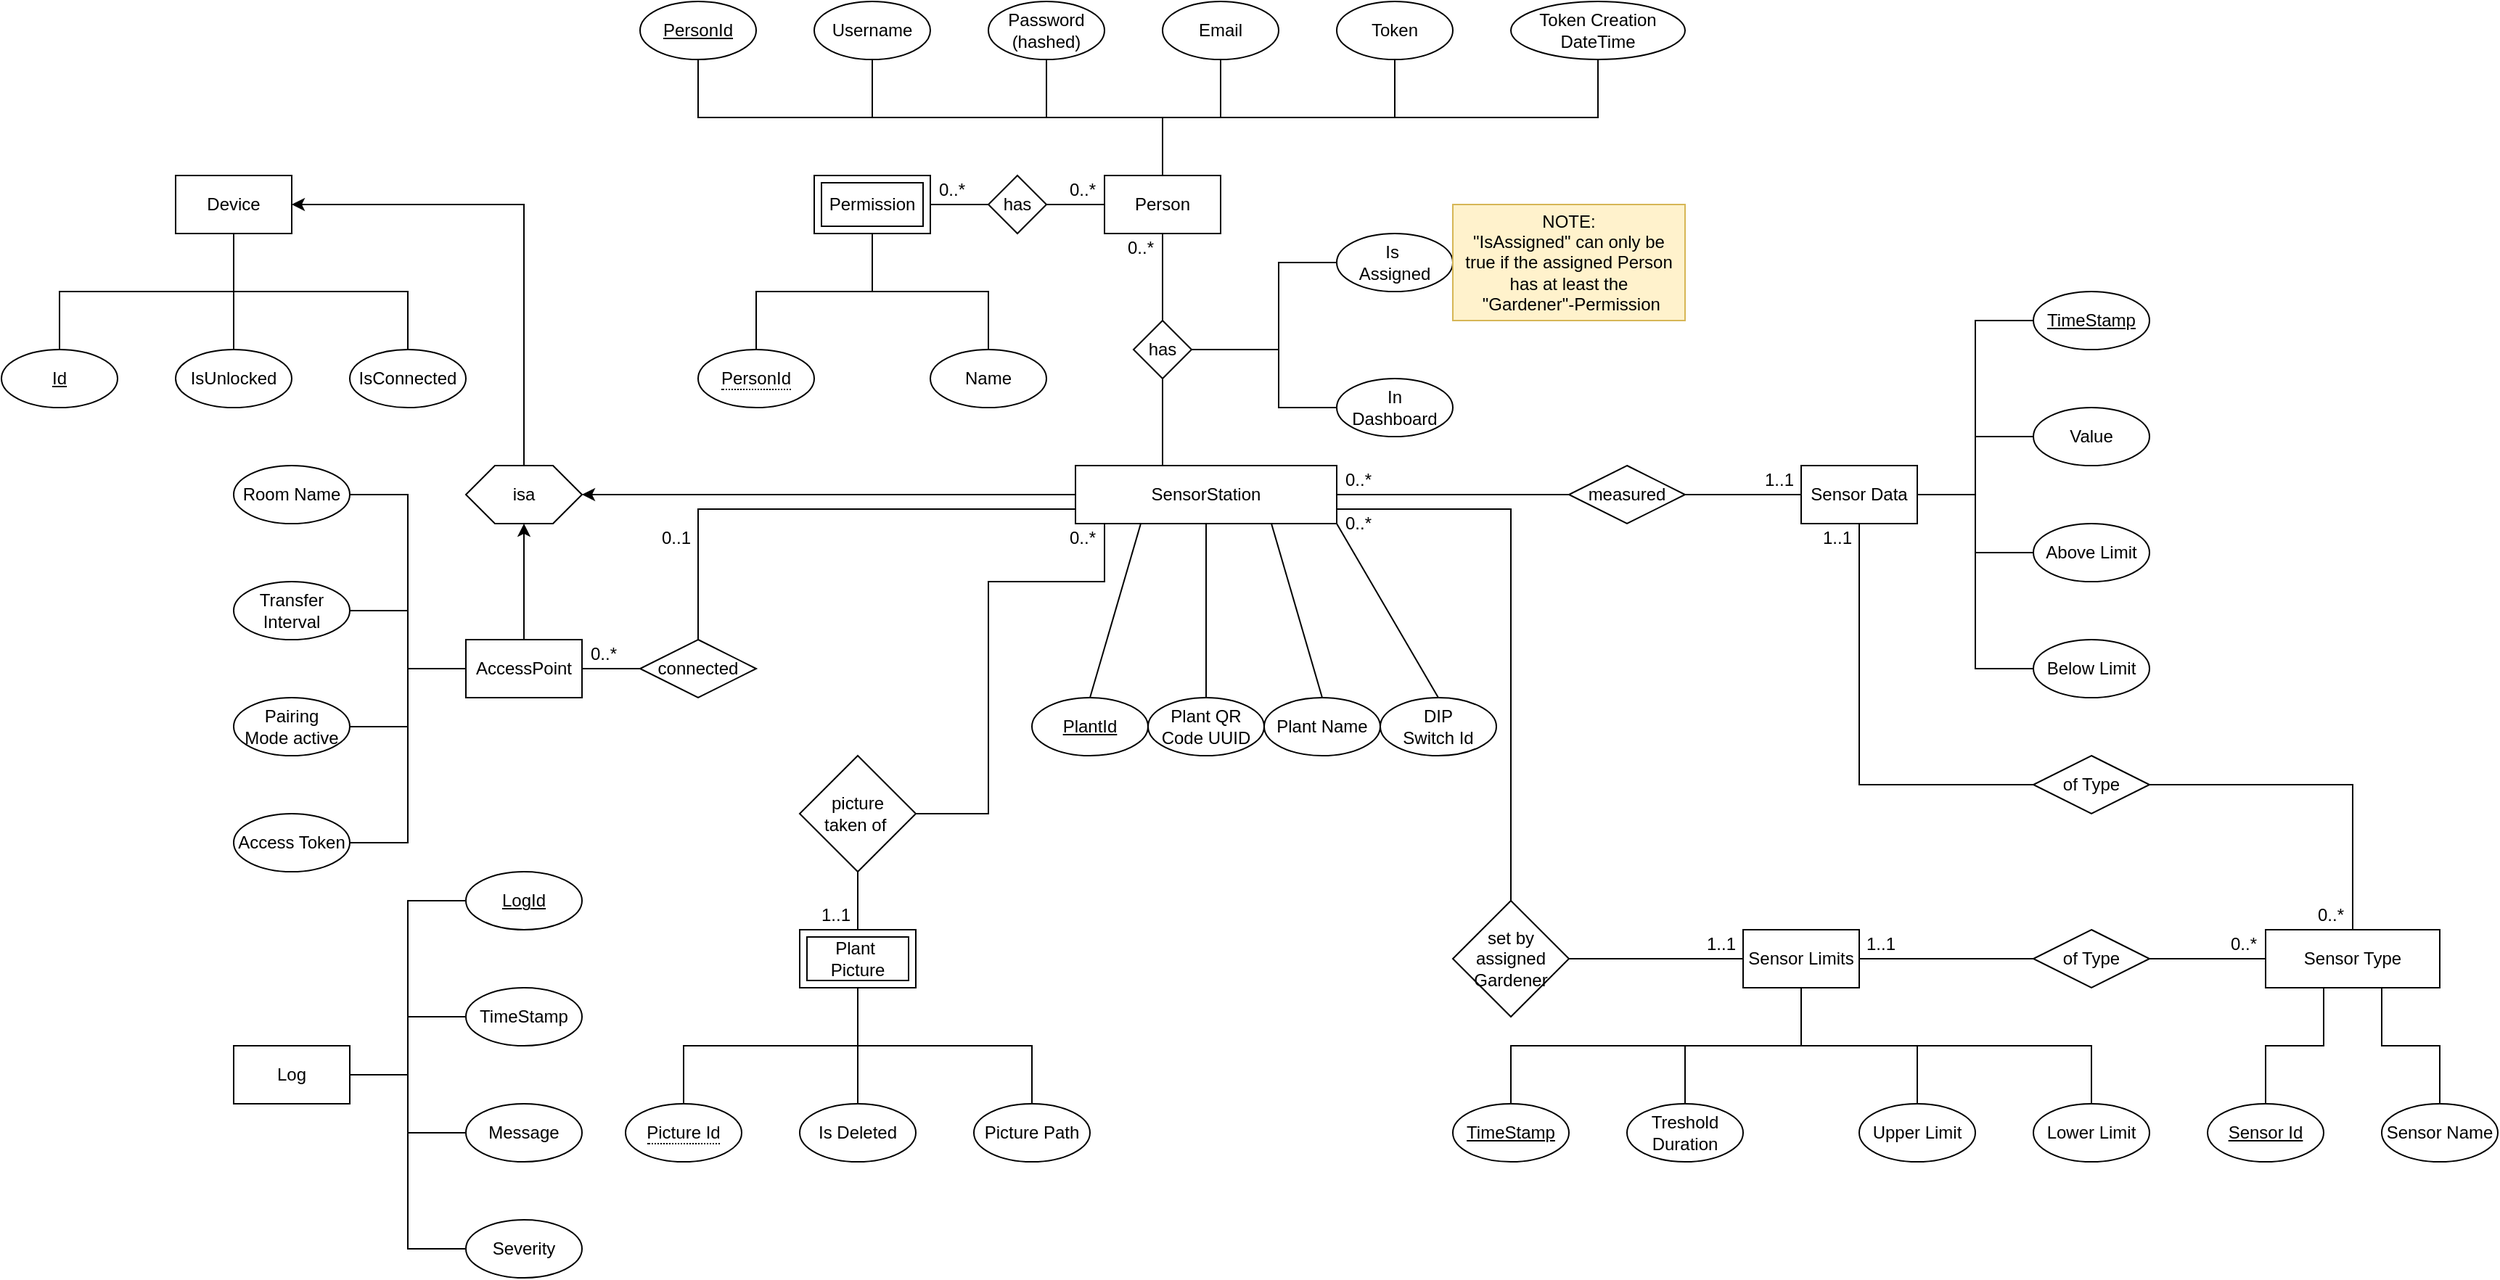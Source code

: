 <mxfile version="21.1.2" type="device">
  <diagram name="Seite-1" id="lxS8BS4AodN4LzezQ3yk">
    <mxGraphModel dx="2146" dy="708" grid="1" gridSize="10" guides="1" tooltips="1" connect="1" arrows="1" fold="1" page="1" pageScale="1" pageWidth="1169" pageHeight="827" math="0" shadow="0">
      <root>
        <mxCell id="0" />
        <mxCell id="1" parent="0" />
        <mxCell id="h1ARGc5JBi5UPweIYLXY-11" style="edgeStyle=orthogonalEdgeStyle;rounded=0;orthogonalLoop=1;jettySize=auto;html=1;endArrow=none;endFill=0;" parent="1" source="h1ARGc5JBi5UPweIYLXY-1" target="h1ARGc5JBi5UPweIYLXY-2" edge="1">
          <mxGeometry relative="1" as="geometry">
            <Array as="points">
              <mxPoint x="400" y="160" />
              <mxPoint x="80" y="160" />
            </Array>
          </mxGeometry>
        </mxCell>
        <mxCell id="h1ARGc5JBi5UPweIYLXY-12" style="edgeStyle=orthogonalEdgeStyle;rounded=0;orthogonalLoop=1;jettySize=auto;html=1;endArrow=none;endFill=0;" parent="1" source="h1ARGc5JBi5UPweIYLXY-1" target="h1ARGc5JBi5UPweIYLXY-9" edge="1">
          <mxGeometry relative="1" as="geometry">
            <Array as="points">
              <mxPoint x="400" y="160" />
              <mxPoint x="200" y="160" />
            </Array>
          </mxGeometry>
        </mxCell>
        <mxCell id="h1ARGc5JBi5UPweIYLXY-13" style="edgeStyle=orthogonalEdgeStyle;rounded=0;orthogonalLoop=1;jettySize=auto;html=1;endArrow=none;endFill=0;" parent="1" source="h1ARGc5JBi5UPweIYLXY-1" target="h1ARGc5JBi5UPweIYLXY-10" edge="1">
          <mxGeometry relative="1" as="geometry" />
        </mxCell>
        <mxCell id="h1ARGc5JBi5UPweIYLXY-14" style="edgeStyle=orthogonalEdgeStyle;rounded=0;orthogonalLoop=1;jettySize=auto;html=1;endArrow=none;endFill=0;" parent="1" source="h1ARGc5JBi5UPweIYLXY-1" target="h1ARGc5JBi5UPweIYLXY-4" edge="1">
          <mxGeometry relative="1" as="geometry">
            <Array as="points">
              <mxPoint x="400" y="160" />
              <mxPoint x="560" y="160" />
            </Array>
          </mxGeometry>
        </mxCell>
        <mxCell id="h1ARGc5JBi5UPweIYLXY-15" style="edgeStyle=orthogonalEdgeStyle;rounded=0;orthogonalLoop=1;jettySize=auto;html=1;endArrow=none;endFill=0;" parent="1" source="h1ARGc5JBi5UPweIYLXY-1" target="h1ARGc5JBi5UPweIYLXY-5" edge="1">
          <mxGeometry relative="1" as="geometry">
            <Array as="points">
              <mxPoint x="400" y="160" />
              <mxPoint x="700" y="160" />
            </Array>
          </mxGeometry>
        </mxCell>
        <mxCell id="h1ARGc5JBi5UPweIYLXY-20" style="edgeStyle=orthogonalEdgeStyle;rounded=0;orthogonalLoop=1;jettySize=auto;html=1;endArrow=none;endFill=0;" parent="1" source="h1ARGc5JBi5UPweIYLXY-1" target="h1ARGc5JBi5UPweIYLXY-19" edge="1">
          <mxGeometry relative="1" as="geometry" />
        </mxCell>
        <mxCell id="h1ARGc5JBi5UPweIYLXY-63" style="edgeStyle=orthogonalEdgeStyle;rounded=0;orthogonalLoop=1;jettySize=auto;html=1;endArrow=none;endFill=0;" parent="1" source="h1ARGc5JBi5UPweIYLXY-1" target="h1ARGc5JBi5UPweIYLXY-62" edge="1">
          <mxGeometry relative="1" as="geometry" />
        </mxCell>
        <mxCell id="h1ARGc5JBi5UPweIYLXY-70" style="edgeStyle=orthogonalEdgeStyle;rounded=0;orthogonalLoop=1;jettySize=auto;html=1;endArrow=none;endFill=0;" parent="1" source="h1ARGc5JBi5UPweIYLXY-1" target="h1ARGc5JBi5UPweIYLXY-69" edge="1">
          <mxGeometry relative="1" as="geometry" />
        </mxCell>
        <mxCell id="h1ARGc5JBi5UPweIYLXY-1" value="Person" style="whiteSpace=wrap;html=1;align=center;" parent="1" vertex="1">
          <mxGeometry x="360" y="200" width="80" height="40" as="geometry" />
        </mxCell>
        <mxCell id="h1ARGc5JBi5UPweIYLXY-2" value="PersonId" style="ellipse;whiteSpace=wrap;html=1;align=center;fontStyle=4;" parent="1" vertex="1">
          <mxGeometry x="40" y="80" width="80" height="40" as="geometry" />
        </mxCell>
        <mxCell id="h1ARGc5JBi5UPweIYLXY-4" value="Token" style="ellipse;whiteSpace=wrap;html=1;align=center;" parent="1" vertex="1">
          <mxGeometry x="520" y="80" width="80" height="40" as="geometry" />
        </mxCell>
        <mxCell id="h1ARGc5JBi5UPweIYLXY-5" value="Token Creation&lt;br&gt;DateTime" style="ellipse;whiteSpace=wrap;html=1;align=center;" parent="1" vertex="1">
          <mxGeometry x="640" y="80" width="120" height="40" as="geometry" />
        </mxCell>
        <mxCell id="h1ARGc5JBi5UPweIYLXY-9" value="Username" style="ellipse;whiteSpace=wrap;html=1;align=center;" parent="1" vertex="1">
          <mxGeometry x="160" y="80" width="80" height="40" as="geometry" />
        </mxCell>
        <mxCell id="h1ARGc5JBi5UPweIYLXY-10" value="Password&lt;br&gt;(hashed)" style="ellipse;whiteSpace=wrap;html=1;align=center;" parent="1" vertex="1">
          <mxGeometry x="280" y="80" width="80" height="40" as="geometry" />
        </mxCell>
        <mxCell id="h1ARGc5JBi5UPweIYLXY-24" style="edgeStyle=orthogonalEdgeStyle;rounded=0;orthogonalLoop=1;jettySize=auto;html=1;endArrow=none;endFill=0;" parent="1" source="h1ARGc5JBi5UPweIYLXY-18" target="h1ARGc5JBi5UPweIYLXY-22" edge="1">
          <mxGeometry relative="1" as="geometry" />
        </mxCell>
        <mxCell id="h1ARGc5JBi5UPweIYLXY-25" style="edgeStyle=orthogonalEdgeStyle;rounded=0;orthogonalLoop=1;jettySize=auto;html=1;endArrow=none;endFill=0;" parent="1" source="h1ARGc5JBi5UPweIYLXY-18" target="h1ARGc5JBi5UPweIYLXY-23" edge="1">
          <mxGeometry relative="1" as="geometry" />
        </mxCell>
        <mxCell id="h1ARGc5JBi5UPweIYLXY-18" value="Permission" style="shape=ext;margin=3;double=1;whiteSpace=wrap;html=1;align=center;" parent="1" vertex="1">
          <mxGeometry x="160" y="200" width="80" height="40" as="geometry" />
        </mxCell>
        <mxCell id="h1ARGc5JBi5UPweIYLXY-21" style="edgeStyle=orthogonalEdgeStyle;rounded=0;orthogonalLoop=1;jettySize=auto;html=1;endArrow=none;endFill=0;" parent="1" source="h1ARGc5JBi5UPweIYLXY-19" target="h1ARGc5JBi5UPweIYLXY-18" edge="1">
          <mxGeometry relative="1" as="geometry" />
        </mxCell>
        <mxCell id="h1ARGc5JBi5UPweIYLXY-19" value="has" style="shape=rhombus;perimeter=rhombusPerimeter;whiteSpace=wrap;html=1;align=center;" parent="1" vertex="1">
          <mxGeometry x="280" y="200" width="40" height="40" as="geometry" />
        </mxCell>
        <mxCell id="h1ARGc5JBi5UPweIYLXY-22" value="&lt;span style=&quot;border-bottom: 1px dotted&quot;&gt;PersonId&lt;/span&gt;" style="ellipse;whiteSpace=wrap;html=1;align=center;" parent="1" vertex="1">
          <mxGeometry x="80" y="320" width="80" height="40" as="geometry" />
        </mxCell>
        <mxCell id="h1ARGc5JBi5UPweIYLXY-23" value="Name" style="ellipse;whiteSpace=wrap;html=1;align=center;" parent="1" vertex="1">
          <mxGeometry x="240" y="320" width="80" height="40" as="geometry" />
        </mxCell>
        <mxCell id="h1ARGc5JBi5UPweIYLXY-26" value="0..*" style="text;html=1;strokeColor=none;fillColor=none;align=center;verticalAlign=middle;whiteSpace=wrap;rounded=0;" parent="1" vertex="1">
          <mxGeometry x="240" y="200" width="30" height="20" as="geometry" />
        </mxCell>
        <mxCell id="h1ARGc5JBi5UPweIYLXY-27" value="0..*" style="text;html=1;strokeColor=none;fillColor=none;align=center;verticalAlign=middle;whiteSpace=wrap;rounded=0;" parent="1" vertex="1">
          <mxGeometry x="330" y="200" width="30" height="20" as="geometry" />
        </mxCell>
        <mxCell id="h1ARGc5JBi5UPweIYLXY-32" style="edgeStyle=orthogonalEdgeStyle;rounded=0;orthogonalLoop=1;jettySize=auto;html=1;endArrow=none;endFill=0;" parent="1" source="h1ARGc5JBi5UPweIYLXY-28" target="h1ARGc5JBi5UPweIYLXY-31" edge="1">
          <mxGeometry relative="1" as="geometry">
            <Array as="points">
              <mxPoint x="-120" y="820" />
              <mxPoint x="-120" y="700" />
            </Array>
          </mxGeometry>
        </mxCell>
        <mxCell id="h1ARGc5JBi5UPweIYLXY-33" style="edgeStyle=orthogonalEdgeStyle;rounded=0;orthogonalLoop=1;jettySize=auto;html=1;endArrow=none;endFill=0;" parent="1" source="h1ARGc5JBi5UPweIYLXY-28" target="h1ARGc5JBi5UPweIYLXY-29" edge="1">
          <mxGeometry relative="1" as="geometry" />
        </mxCell>
        <mxCell id="h1ARGc5JBi5UPweIYLXY-36" style="edgeStyle=orthogonalEdgeStyle;rounded=0;orthogonalLoop=1;jettySize=auto;html=1;endArrow=none;endFill=0;" parent="1" source="h1ARGc5JBi5UPweIYLXY-28" target="h1ARGc5JBi5UPweIYLXY-34" edge="1">
          <mxGeometry relative="1" as="geometry" />
        </mxCell>
        <mxCell id="h1ARGc5JBi5UPweIYLXY-37" style="edgeStyle=orthogonalEdgeStyle;rounded=0;orthogonalLoop=1;jettySize=auto;html=1;endArrow=none;endFill=0;" parent="1" source="h1ARGc5JBi5UPweIYLXY-28" target="h1ARGc5JBi5UPweIYLXY-35" edge="1">
          <mxGeometry relative="1" as="geometry">
            <Array as="points">
              <mxPoint x="-120" y="820" />
              <mxPoint x="-120" y="940" />
            </Array>
          </mxGeometry>
        </mxCell>
        <mxCell id="h1ARGc5JBi5UPweIYLXY-28" value="Log" style="whiteSpace=wrap;html=1;align=center;" parent="1" vertex="1">
          <mxGeometry x="-240" y="800" width="80" height="40" as="geometry" />
        </mxCell>
        <mxCell id="h1ARGc5JBi5UPweIYLXY-29" value="TimeStamp" style="ellipse;whiteSpace=wrap;html=1;align=center;" parent="1" vertex="1">
          <mxGeometry x="-80" y="760" width="80" height="40" as="geometry" />
        </mxCell>
        <mxCell id="h1ARGc5JBi5UPweIYLXY-31" value="LogId" style="ellipse;whiteSpace=wrap;html=1;align=center;fontStyle=4;" parent="1" vertex="1">
          <mxGeometry x="-80" y="680" width="80" height="40" as="geometry" />
        </mxCell>
        <mxCell id="h1ARGc5JBi5UPweIYLXY-34" value="Message" style="ellipse;whiteSpace=wrap;html=1;align=center;" parent="1" vertex="1">
          <mxGeometry x="-80" y="840" width="80" height="40" as="geometry" />
        </mxCell>
        <mxCell id="h1ARGc5JBi5UPweIYLXY-35" value="Severity" style="ellipse;whiteSpace=wrap;html=1;align=center;" parent="1" vertex="1">
          <mxGeometry x="-80" y="920" width="80" height="40" as="geometry" />
        </mxCell>
        <mxCell id="h1ARGc5JBi5UPweIYLXY-109" style="edgeStyle=orthogonalEdgeStyle;rounded=0;orthogonalLoop=1;jettySize=auto;html=1;" parent="1" source="h1ARGc5JBi5UPweIYLXY-39" target="h1ARGc5JBi5UPweIYLXY-99" edge="1">
          <mxGeometry relative="1" as="geometry">
            <Array as="points">
              <mxPoint x="-40" y="540" />
              <mxPoint x="-40" y="540" />
            </Array>
          </mxGeometry>
        </mxCell>
        <mxCell id="h1ARGc5JBi5UPweIYLXY-132" style="edgeStyle=orthogonalEdgeStyle;rounded=0;orthogonalLoop=1;jettySize=auto;html=1;endArrow=none;endFill=0;" parent="1" source="h1ARGc5JBi5UPweIYLXY-39" target="h1ARGc5JBi5UPweIYLXY-131" edge="1">
          <mxGeometry relative="1" as="geometry">
            <Array as="points">
              <mxPoint x="-120" y="540" />
              <mxPoint x="-120" y="420" />
            </Array>
          </mxGeometry>
        </mxCell>
        <mxCell id="Ecq4Yy1oojLo3dx7XNTh-6" style="edgeStyle=orthogonalEdgeStyle;rounded=0;orthogonalLoop=1;jettySize=auto;html=1;endArrow=none;endFill=0;" parent="1" source="h1ARGc5JBi5UPweIYLXY-39" target="Ecq4Yy1oojLo3dx7XNTh-5" edge="1">
          <mxGeometry relative="1" as="geometry">
            <Array as="points">
              <mxPoint x="-120" y="540" />
              <mxPoint x="-120" y="660" />
            </Array>
          </mxGeometry>
        </mxCell>
        <mxCell id="h1ARGc5JBi5UPweIYLXY-39" value="AccessPoint" style="whiteSpace=wrap;html=1;align=center;" parent="1" vertex="1">
          <mxGeometry x="-80" y="520" width="80" height="40" as="geometry" />
        </mxCell>
        <mxCell id="h1ARGc5JBi5UPweIYLXY-102" style="edgeStyle=orthogonalEdgeStyle;rounded=0;orthogonalLoop=1;jettySize=auto;html=1;exitX=0;exitY=0.5;exitDx=0;exitDy=0;" parent="1" source="oDnJLp28lQEJhRCP0HGU-2" target="h1ARGc5JBi5UPweIYLXY-99" edge="1">
          <mxGeometry relative="1" as="geometry">
            <mxPoint x="80" y="420" as="sourcePoint" />
          </mxGeometry>
        </mxCell>
        <mxCell id="h1ARGc5JBi5UPweIYLXY-120" style="edgeStyle=orthogonalEdgeStyle;rounded=0;orthogonalLoop=1;jettySize=auto;html=1;endArrow=none;endFill=0;" parent="1" source="h1ARGc5JBi5UPweIYLXY-39" target="h1ARGc5JBi5UPweIYLXY-119" edge="1">
          <mxGeometry relative="1" as="geometry">
            <Array as="points">
              <mxPoint x="40" y="540" />
              <mxPoint x="40" y="540" />
            </Array>
          </mxGeometry>
        </mxCell>
        <mxCell id="h1ARGc5JBi5UPweIYLXY-55" style="edgeStyle=orthogonalEdgeStyle;rounded=0;orthogonalLoop=1;jettySize=auto;html=1;endArrow=none;endFill=0;" parent="1" target="h1ARGc5JBi5UPweIYLXY-53" edge="1">
          <mxGeometry relative="1" as="geometry">
            <Array as="points">
              <mxPoint x="360" y="480" />
              <mxPoint x="280" y="480" />
              <mxPoint x="280" y="640" />
            </Array>
            <mxPoint x="360" y="440" as="sourcePoint" />
          </mxGeometry>
        </mxCell>
        <mxCell id="h1ARGc5JBi5UPweIYLXY-160" style="edgeStyle=orthogonalEdgeStyle;rounded=0;orthogonalLoop=1;jettySize=auto;html=1;endArrow=none;endFill=0;" parent="1" target="h1ARGc5JBi5UPweIYLXY-158" edge="1">
          <mxGeometry relative="1" as="geometry">
            <Array as="points">
              <mxPoint x="640" y="430" />
            </Array>
            <mxPoint x="520" y="430" as="sourcePoint" />
          </mxGeometry>
        </mxCell>
        <mxCell id="h1ARGc5JBi5UPweIYLXY-59" style="edgeStyle=orthogonalEdgeStyle;rounded=0;orthogonalLoop=1;jettySize=auto;html=1;endArrow=none;endFill=0;" parent="1" source="h1ARGc5JBi5UPweIYLXY-49" target="h1ARGc5JBi5UPweIYLXY-57" edge="1">
          <mxGeometry relative="1" as="geometry">
            <Array as="points">
              <mxPoint x="190" y="800" />
              <mxPoint x="70" y="800" />
            </Array>
          </mxGeometry>
        </mxCell>
        <mxCell id="h1ARGc5JBi5UPweIYLXY-60" style="edgeStyle=orthogonalEdgeStyle;rounded=0;orthogonalLoop=1;jettySize=auto;html=1;endArrow=none;endFill=0;" parent="1" source="h1ARGc5JBi5UPweIYLXY-49" target="h1ARGc5JBi5UPweIYLXY-58" edge="1">
          <mxGeometry relative="1" as="geometry" />
        </mxCell>
        <mxCell id="h1ARGc5JBi5UPweIYLXY-64" style="edgeStyle=orthogonalEdgeStyle;rounded=0;orthogonalLoop=1;jettySize=auto;html=1;endArrow=none;endFill=0;" parent="1" source="h1ARGc5JBi5UPweIYLXY-49" target="h1ARGc5JBi5UPweIYLXY-61" edge="1">
          <mxGeometry relative="1" as="geometry">
            <Array as="points">
              <mxPoint x="190" y="800" />
              <mxPoint x="310" y="800" />
            </Array>
          </mxGeometry>
        </mxCell>
        <mxCell id="h1ARGc5JBi5UPweIYLXY-49" value="Plant&amp;nbsp;&lt;br&gt;Picture" style="shape=ext;margin=3;double=1;whiteSpace=wrap;html=1;align=center;" parent="1" vertex="1">
          <mxGeometry x="150" y="720" width="80" height="40" as="geometry" />
        </mxCell>
        <mxCell id="h1ARGc5JBi5UPweIYLXY-51" value="PlantId" style="ellipse;whiteSpace=wrap;html=1;align=center;fontStyle=4;" parent="1" vertex="1">
          <mxGeometry x="310" y="560" width="80" height="40" as="geometry" />
        </mxCell>
        <mxCell id="h1ARGc5JBi5UPweIYLXY-54" style="edgeStyle=orthogonalEdgeStyle;rounded=0;orthogonalLoop=1;jettySize=auto;html=1;endArrow=none;endFill=0;" parent="1" source="h1ARGc5JBi5UPweIYLXY-53" target="h1ARGc5JBi5UPweIYLXY-49" edge="1">
          <mxGeometry relative="1" as="geometry" />
        </mxCell>
        <mxCell id="h1ARGc5JBi5UPweIYLXY-53" value="picture&lt;br&gt;taken of&amp;nbsp;" style="shape=rhombus;perimeter=rhombusPerimeter;whiteSpace=wrap;html=1;align=center;" parent="1" vertex="1">
          <mxGeometry x="150" y="600" width="80" height="80" as="geometry" />
        </mxCell>
        <mxCell id="h1ARGc5JBi5UPweIYLXY-57" value="&lt;span style=&quot;border-bottom: 1px dotted&quot;&gt;Picture Id&lt;/span&gt;" style="ellipse;whiteSpace=wrap;html=1;align=center;" parent="1" vertex="1">
          <mxGeometry x="30" y="840" width="80" height="40" as="geometry" />
        </mxCell>
        <mxCell id="h1ARGc5JBi5UPweIYLXY-58" value="Is Deleted" style="ellipse;whiteSpace=wrap;html=1;align=center;" parent="1" vertex="1">
          <mxGeometry x="150" y="840" width="80" height="40" as="geometry" />
        </mxCell>
        <mxCell id="h1ARGc5JBi5UPweIYLXY-61" value="Picture Path" style="ellipse;whiteSpace=wrap;html=1;align=center;" parent="1" vertex="1">
          <mxGeometry x="270" y="840" width="80" height="40" as="geometry" />
        </mxCell>
        <mxCell id="h1ARGc5JBi5UPweIYLXY-62" value="Email" style="ellipse;whiteSpace=wrap;html=1;align=center;" parent="1" vertex="1">
          <mxGeometry x="400" y="80" width="80" height="40" as="geometry" />
        </mxCell>
        <mxCell id="h1ARGc5JBi5UPweIYLXY-65" value="1..1" style="text;html=1;strokeColor=none;fillColor=none;align=center;verticalAlign=middle;whiteSpace=wrap;rounded=0;" parent="1" vertex="1">
          <mxGeometry x="160" y="700" width="30" height="20" as="geometry" />
        </mxCell>
        <mxCell id="h1ARGc5JBi5UPweIYLXY-66" value="0..*" style="text;html=1;strokeColor=none;fillColor=none;align=center;verticalAlign=middle;whiteSpace=wrap;rounded=0;" parent="1" vertex="1">
          <mxGeometry x="330" y="440" width="30" height="20" as="geometry" />
        </mxCell>
        <mxCell id="h1ARGc5JBi5UPweIYLXY-71" style="edgeStyle=orthogonalEdgeStyle;rounded=0;orthogonalLoop=1;jettySize=auto;html=1;endArrow=none;endFill=0;" parent="1" source="h1ARGc5JBi5UPweIYLXY-69" edge="1">
          <mxGeometry relative="1" as="geometry">
            <Array as="points">
              <mxPoint x="400" y="380" />
              <mxPoint x="400" y="380" />
            </Array>
            <mxPoint x="400" y="400" as="targetPoint" />
          </mxGeometry>
        </mxCell>
        <mxCell id="h1ARGc5JBi5UPweIYLXY-77" style="edgeStyle=orthogonalEdgeStyle;rounded=0;orthogonalLoop=1;jettySize=auto;html=1;endArrow=none;endFill=0;" parent="1" source="h1ARGc5JBi5UPweIYLXY-69" target="h1ARGc5JBi5UPweIYLXY-75" edge="1">
          <mxGeometry relative="1" as="geometry">
            <Array as="points">
              <mxPoint x="480" y="320" />
              <mxPoint x="480" y="260" />
            </Array>
          </mxGeometry>
        </mxCell>
        <mxCell id="h1ARGc5JBi5UPweIYLXY-78" style="edgeStyle=orthogonalEdgeStyle;rounded=0;orthogonalLoop=1;jettySize=auto;html=1;endArrow=none;endFill=0;" parent="1" source="h1ARGc5JBi5UPweIYLXY-69" target="h1ARGc5JBi5UPweIYLXY-74" edge="1">
          <mxGeometry relative="1" as="geometry">
            <Array as="points">
              <mxPoint x="480" y="320" />
              <mxPoint x="480" y="360" />
            </Array>
          </mxGeometry>
        </mxCell>
        <mxCell id="h1ARGc5JBi5UPweIYLXY-69" value="has" style="shape=rhombus;perimeter=rhombusPerimeter;whiteSpace=wrap;html=1;align=center;" parent="1" vertex="1">
          <mxGeometry x="380" y="300" width="40" height="40" as="geometry" />
        </mxCell>
        <mxCell id="h1ARGc5JBi5UPweIYLXY-72" value="0..*" style="text;html=1;strokeColor=none;fillColor=none;align=center;verticalAlign=middle;whiteSpace=wrap;rounded=0;" parent="1" vertex="1">
          <mxGeometry x="370" y="240" width="30" height="20" as="geometry" />
        </mxCell>
        <mxCell id="h1ARGc5JBi5UPweIYLXY-74" value="In &lt;br&gt;Dashboard" style="ellipse;whiteSpace=wrap;html=1;align=center;" parent="1" vertex="1">
          <mxGeometry x="520" y="340" width="80" height="40" as="geometry" />
        </mxCell>
        <mxCell id="h1ARGc5JBi5UPweIYLXY-75" value="Is&amp;nbsp;&lt;br&gt;Assigned" style="ellipse;whiteSpace=wrap;html=1;align=center;" parent="1" vertex="1">
          <mxGeometry x="520" y="240" width="80" height="40" as="geometry" />
        </mxCell>
        <mxCell id="h1ARGc5JBi5UPweIYLXY-76" value="NOTE: &lt;br&gt;&quot;IsAssigned&quot; can only be &lt;br&gt;true if the assigned Person&lt;br&gt;has at least the&lt;br&gt;&amp;nbsp;&quot;Gardener&quot;-Permission" style="text;html=1;strokeColor=#d6b656;fillColor=#fff2cc;align=center;verticalAlign=middle;whiteSpace=wrap;rounded=0;" parent="1" vertex="1">
          <mxGeometry x="600" y="220" width="160" height="80" as="geometry" />
        </mxCell>
        <mxCell id="h1ARGc5JBi5UPweIYLXY-91" style="edgeStyle=orthogonalEdgeStyle;rounded=0;orthogonalLoop=1;jettySize=auto;html=1;endArrow=none;endFill=0;" parent="1" source="h1ARGc5JBi5UPweIYLXY-89" target="h1ARGc5JBi5UPweIYLXY-90" edge="1">
          <mxGeometry relative="1" as="geometry">
            <Array as="points">
              <mxPoint x="-240" y="280" />
              <mxPoint x="-360" y="280" />
            </Array>
          </mxGeometry>
        </mxCell>
        <mxCell id="h1ARGc5JBi5UPweIYLXY-93" style="edgeStyle=orthogonalEdgeStyle;rounded=0;orthogonalLoop=1;jettySize=auto;html=1;endArrow=none;endFill=0;" parent="1" source="h1ARGc5JBi5UPweIYLXY-89" target="h1ARGc5JBi5UPweIYLXY-92" edge="1">
          <mxGeometry relative="1" as="geometry">
            <Array as="points">
              <mxPoint x="-240" y="260" />
              <mxPoint x="-240" y="260" />
            </Array>
          </mxGeometry>
        </mxCell>
        <mxCell id="Q1EBTZjCYvFg1EEVfm0S-44" style="edgeStyle=orthogonalEdgeStyle;rounded=0;orthogonalLoop=1;jettySize=auto;html=1;endArrow=none;endFill=0;" parent="1" source="h1ARGc5JBi5UPweIYLXY-89" target="Q1EBTZjCYvFg1EEVfm0S-43" edge="1">
          <mxGeometry relative="1" as="geometry">
            <Array as="points">
              <mxPoint x="-240" y="280" />
              <mxPoint x="-120" y="280" />
            </Array>
          </mxGeometry>
        </mxCell>
        <mxCell id="h1ARGc5JBi5UPweIYLXY-89" value="Device" style="whiteSpace=wrap;html=1;align=center;" parent="1" vertex="1">
          <mxGeometry x="-280" y="200" width="80" height="40" as="geometry" />
        </mxCell>
        <mxCell id="h1ARGc5JBi5UPweIYLXY-90" value="Id" style="ellipse;whiteSpace=wrap;html=1;align=center;fontStyle=4;" parent="1" vertex="1">
          <mxGeometry x="-400" y="320" width="80" height="40" as="geometry" />
        </mxCell>
        <mxCell id="h1ARGc5JBi5UPweIYLXY-92" value="IsUnlocked" style="ellipse;whiteSpace=wrap;html=1;align=center;" parent="1" vertex="1">
          <mxGeometry x="-280" y="320" width="80" height="40" as="geometry" />
        </mxCell>
        <mxCell id="h1ARGc5JBi5UPweIYLXY-103" style="edgeStyle=orthogonalEdgeStyle;rounded=0;orthogonalLoop=1;jettySize=auto;html=1;" parent="1" source="h1ARGc5JBi5UPweIYLXY-99" target="h1ARGc5JBi5UPweIYLXY-89" edge="1">
          <mxGeometry relative="1" as="geometry">
            <Array as="points">
              <mxPoint x="-40" y="220" />
            </Array>
          </mxGeometry>
        </mxCell>
        <mxCell id="h1ARGc5JBi5UPweIYLXY-99" value="isa" style="shape=hexagon;perimeter=hexagonPerimeter2;whiteSpace=wrap;html=1;fixedSize=1;" parent="1" vertex="1">
          <mxGeometry x="-80" y="400" width="80" height="40" as="geometry" />
        </mxCell>
        <mxCell id="h1ARGc5JBi5UPweIYLXY-121" style="edgeStyle=orthogonalEdgeStyle;rounded=0;orthogonalLoop=1;jettySize=auto;html=1;endArrow=none;endFill=0;entryX=0;entryY=0.75;entryDx=0;entryDy=0;" parent="1" source="h1ARGc5JBi5UPweIYLXY-119" target="oDnJLp28lQEJhRCP0HGU-2" edge="1">
          <mxGeometry relative="1" as="geometry">
            <Array as="points">
              <mxPoint x="80" y="430" />
            </Array>
            <mxPoint x="100" y="440" as="targetPoint" />
          </mxGeometry>
        </mxCell>
        <mxCell id="h1ARGc5JBi5UPweIYLXY-119" value="connected" style="shape=rhombus;perimeter=rhombusPerimeter;whiteSpace=wrap;html=1;align=center;" parent="1" vertex="1">
          <mxGeometry x="40" y="520" width="80" height="40" as="geometry" />
        </mxCell>
        <mxCell id="h1ARGc5JBi5UPweIYLXY-123" value="0..1" style="text;html=1;strokeColor=none;fillColor=none;align=center;verticalAlign=middle;whiteSpace=wrap;rounded=0;" parent="1" vertex="1">
          <mxGeometry x="50" y="440" width="30" height="20" as="geometry" />
        </mxCell>
        <mxCell id="h1ARGc5JBi5UPweIYLXY-124" value="0..*" style="text;html=1;strokeColor=none;fillColor=none;align=center;verticalAlign=middle;whiteSpace=wrap;rounded=0;" parent="1" vertex="1">
          <mxGeometry y="520" width="30" height="20" as="geometry" />
        </mxCell>
        <mxCell id="h1ARGc5JBi5UPweIYLXY-129" style="edgeStyle=orthogonalEdgeStyle;rounded=0;orthogonalLoop=1;jettySize=auto;html=1;endArrow=none;endFill=0;" parent="1" source="h1ARGc5JBi5UPweIYLXY-128" target="h1ARGc5JBi5UPweIYLXY-39" edge="1">
          <mxGeometry relative="1" as="geometry">
            <Array as="points">
              <mxPoint x="-120" y="500" />
              <mxPoint x="-120" y="540" />
            </Array>
          </mxGeometry>
        </mxCell>
        <mxCell id="h1ARGc5JBi5UPweIYLXY-128" value="Transfer &lt;br&gt;Interval" style="ellipse;whiteSpace=wrap;html=1;align=center;" parent="1" vertex="1">
          <mxGeometry x="-240" y="480" width="80" height="40" as="geometry" />
        </mxCell>
        <mxCell id="h1ARGc5JBi5UPweIYLXY-131" value="Room Name" style="ellipse;whiteSpace=wrap;html=1;align=center;" parent="1" vertex="1">
          <mxGeometry x="-240" y="400" width="80" height="40" as="geometry" />
        </mxCell>
        <mxCell id="h1ARGc5JBi5UPweIYLXY-134" style="edgeStyle=orthogonalEdgeStyle;rounded=0;orthogonalLoop=1;jettySize=auto;html=1;endArrow=none;endFill=0;" parent="1" source="h1ARGc5JBi5UPweIYLXY-133" target="h1ARGc5JBi5UPweIYLXY-39" edge="1">
          <mxGeometry relative="1" as="geometry">
            <Array as="points">
              <mxPoint x="-120" y="580" />
              <mxPoint x="-120" y="540" />
            </Array>
          </mxGeometry>
        </mxCell>
        <mxCell id="h1ARGc5JBi5UPweIYLXY-133" value="Pairing &lt;br&gt;Mode&amp;nbsp;active" style="ellipse;whiteSpace=wrap;html=1;align=center;" parent="1" vertex="1">
          <mxGeometry x="-240" y="560" width="80" height="40" as="geometry" />
        </mxCell>
        <mxCell id="h1ARGc5JBi5UPweIYLXY-157" style="edgeStyle=orthogonalEdgeStyle;rounded=0;orthogonalLoop=1;jettySize=auto;html=1;endArrow=none;endFill=0;" parent="1" source="h1ARGc5JBi5UPweIYLXY-155" edge="1">
          <mxGeometry relative="1" as="geometry">
            <Array as="points">
              <mxPoint x="680" y="410" />
            </Array>
            <mxPoint x="520" y="420" as="targetPoint" />
          </mxGeometry>
        </mxCell>
        <mxCell id="E65wizZixqAyCr6HIl6B-15" style="edgeStyle=orthogonalEdgeStyle;rounded=0;orthogonalLoop=1;jettySize=auto;html=1;endArrow=none;endFill=0;" parent="1" source="h1ARGc5JBi5UPweIYLXY-155" target="E65wizZixqAyCr6HIl6B-8" edge="1">
          <mxGeometry relative="1" as="geometry" />
        </mxCell>
        <mxCell id="h1ARGc5JBi5UPweIYLXY-155" value="measured" style="shape=rhombus;perimeter=rhombusPerimeter;whiteSpace=wrap;html=1;align=center;" parent="1" vertex="1">
          <mxGeometry x="680" y="400" width="80" height="40" as="geometry" />
        </mxCell>
        <mxCell id="E65wizZixqAyCr6HIl6B-7" style="edgeStyle=orthogonalEdgeStyle;rounded=0;orthogonalLoop=1;jettySize=auto;html=1;endArrow=none;endFill=0;" parent="1" source="h1ARGc5JBi5UPweIYLXY-158" target="E65wizZixqAyCr6HIl6B-6" edge="1">
          <mxGeometry relative="1" as="geometry" />
        </mxCell>
        <mxCell id="h1ARGc5JBi5UPweIYLXY-158" value="set by&lt;br&gt;assigned&lt;br&gt;Gardener" style="shape=rhombus;perimeter=rhombusPerimeter;whiteSpace=wrap;html=1;align=center;" parent="1" vertex="1">
          <mxGeometry x="600" y="700" width="80" height="80" as="geometry" />
        </mxCell>
        <mxCell id="h1ARGc5JBi5UPweIYLXY-161" value="0..*" style="text;html=1;strokeColor=none;fillColor=none;align=center;verticalAlign=middle;whiteSpace=wrap;rounded=0;" parent="1" vertex="1">
          <mxGeometry x="520" y="430" width="30" height="20" as="geometry" />
        </mxCell>
        <mxCell id="h1ARGc5JBi5UPweIYLXY-162" value="0..*" style="text;html=1;strokeColor=none;fillColor=none;align=center;verticalAlign=middle;whiteSpace=wrap;rounded=0;" parent="1" vertex="1">
          <mxGeometry x="520" y="400" width="30" height="20" as="geometry" />
        </mxCell>
        <mxCell id="Q1EBTZjCYvFg1EEVfm0S-43" value="IsConnected" style="ellipse;whiteSpace=wrap;html=1;align=center;" parent="1" vertex="1">
          <mxGeometry x="-160" y="320" width="80" height="40" as="geometry" />
        </mxCell>
        <mxCell id="W0FDbkdxKVuGijY4c0zY-1" value="DIP &lt;br&gt;Switch Id" style="ellipse;whiteSpace=wrap;html=1;align=center;" parent="1" vertex="1">
          <mxGeometry x="550" y="560" width="80" height="40" as="geometry" />
        </mxCell>
        <mxCell id="E65wizZixqAyCr6HIl6B-3" style="edgeStyle=orthogonalEdgeStyle;rounded=0;orthogonalLoop=1;jettySize=auto;html=1;endArrow=none;endFill=0;" parent="1" source="E65wizZixqAyCr6HIl6B-1" target="E65wizZixqAyCr6HIl6B-2" edge="1">
          <mxGeometry relative="1" as="geometry">
            <Array as="points">
              <mxPoint x="1200" y="800" />
              <mxPoint x="1160" y="800" />
            </Array>
          </mxGeometry>
        </mxCell>
        <mxCell id="E65wizZixqAyCr6HIl6B-5" style="edgeStyle=orthogonalEdgeStyle;rounded=0;orthogonalLoop=1;jettySize=auto;html=1;endArrow=none;endFill=0;" parent="1" source="E65wizZixqAyCr6HIl6B-1" target="E65wizZixqAyCr6HIl6B-4" edge="1">
          <mxGeometry relative="1" as="geometry">
            <Array as="points">
              <mxPoint x="1240" y="800" />
              <mxPoint x="1280" y="800" />
            </Array>
          </mxGeometry>
        </mxCell>
        <mxCell id="E65wizZixqAyCr6HIl6B-1" value="Sensor Type" style="whiteSpace=wrap;html=1;align=center;" parent="1" vertex="1">
          <mxGeometry x="1160" y="720" width="120" height="40" as="geometry" />
        </mxCell>
        <mxCell id="E65wizZixqAyCr6HIl6B-2" value="Sensor Id" style="ellipse;whiteSpace=wrap;html=1;align=center;fontStyle=4;" parent="1" vertex="1">
          <mxGeometry x="1120" y="840" width="80" height="40" as="geometry" />
        </mxCell>
        <mxCell id="E65wizZixqAyCr6HIl6B-4" value="Sensor Name" style="ellipse;whiteSpace=wrap;html=1;align=center;" parent="1" vertex="1">
          <mxGeometry x="1240" y="840" width="80" height="40" as="geometry" />
        </mxCell>
        <mxCell id="E65wizZixqAyCr6HIl6B-14" style="edgeStyle=orthogonalEdgeStyle;rounded=0;orthogonalLoop=1;jettySize=auto;html=1;endArrow=none;endFill=0;" parent="1" source="E65wizZixqAyCr6HIl6B-6" target="E65wizZixqAyCr6HIl6B-11" edge="1">
          <mxGeometry relative="1" as="geometry">
            <Array as="points">
              <mxPoint x="840" y="800" />
              <mxPoint x="640" y="800" />
            </Array>
          </mxGeometry>
        </mxCell>
        <mxCell id="E65wizZixqAyCr6HIl6B-18" style="edgeStyle=orthogonalEdgeStyle;rounded=0;orthogonalLoop=1;jettySize=auto;html=1;endArrow=none;endFill=0;" parent="1" source="E65wizZixqAyCr6HIl6B-6" target="E65wizZixqAyCr6HIl6B-20" edge="1">
          <mxGeometry relative="1" as="geometry">
            <mxPoint x="760.0" y="921" as="targetPoint" />
            <Array as="points">
              <mxPoint x="840" y="800" />
              <mxPoint x="920" y="800" />
            </Array>
          </mxGeometry>
        </mxCell>
        <mxCell id="E65wizZixqAyCr6HIl6B-19" style="edgeStyle=orthogonalEdgeStyle;rounded=0;orthogonalLoop=1;jettySize=auto;html=1;endArrow=none;endFill=0;" parent="1" source="E65wizZixqAyCr6HIl6B-6" target="E65wizZixqAyCr6HIl6B-21" edge="1">
          <mxGeometry relative="1" as="geometry">
            <mxPoint x="990" y="820" as="targetPoint" />
            <Array as="points">
              <mxPoint x="840" y="800" />
              <mxPoint x="1040" y="800" />
            </Array>
          </mxGeometry>
        </mxCell>
        <mxCell id="E65wizZixqAyCr6HIl6B-24" style="edgeStyle=orthogonalEdgeStyle;rounded=0;orthogonalLoop=1;jettySize=auto;html=1;endArrow=none;endFill=0;" parent="1" source="E65wizZixqAyCr6HIl6B-6" target="E65wizZixqAyCr6HIl6B-22" edge="1">
          <mxGeometry relative="1" as="geometry">
            <Array as="points">
              <mxPoint x="840" y="800" />
              <mxPoint x="760" y="800" />
            </Array>
          </mxGeometry>
        </mxCell>
        <mxCell id="E65wizZixqAyCr6HIl6B-26" style="edgeStyle=orthogonalEdgeStyle;rounded=0;orthogonalLoop=1;jettySize=auto;html=1;endArrow=none;endFill=0;" parent="1" source="E65wizZixqAyCr6HIl6B-6" target="E65wizZixqAyCr6HIl6B-25" edge="1">
          <mxGeometry relative="1" as="geometry" />
        </mxCell>
        <mxCell id="E65wizZixqAyCr6HIl6B-6" value="Sensor Limits" style="whiteSpace=wrap;html=1;align=center;" parent="1" vertex="1">
          <mxGeometry x="800" y="720" width="80" height="40" as="geometry" />
        </mxCell>
        <mxCell id="E65wizZixqAyCr6HIl6B-13" style="edgeStyle=orthogonalEdgeStyle;rounded=0;orthogonalLoop=1;jettySize=auto;html=1;endArrow=none;endFill=0;" parent="1" source="E65wizZixqAyCr6HIl6B-8" target="E65wizZixqAyCr6HIl6B-12" edge="1">
          <mxGeometry relative="1" as="geometry">
            <Array as="points">
              <mxPoint x="960" y="420" />
              <mxPoint x="960" y="300" />
            </Array>
          </mxGeometry>
        </mxCell>
        <mxCell id="E65wizZixqAyCr6HIl6B-38" style="edgeStyle=orthogonalEdgeStyle;rounded=0;orthogonalLoop=1;jettySize=auto;html=1;endArrow=none;endFill=0;" parent="1" source="E65wizZixqAyCr6HIl6B-8" target="E65wizZixqAyCr6HIl6B-37" edge="1">
          <mxGeometry relative="1" as="geometry" />
        </mxCell>
        <mxCell id="Ecq4Yy1oojLo3dx7XNTh-3" style="edgeStyle=orthogonalEdgeStyle;rounded=0;orthogonalLoop=1;jettySize=auto;html=1;endArrow=none;endFill=0;" parent="1" source="E65wizZixqAyCr6HIl6B-8" target="Ecq4Yy1oojLo3dx7XNTh-1" edge="1">
          <mxGeometry relative="1" as="geometry" />
        </mxCell>
        <mxCell id="Ecq4Yy1oojLo3dx7XNTh-4" style="edgeStyle=orthogonalEdgeStyle;rounded=0;orthogonalLoop=1;jettySize=auto;html=1;endArrow=none;endFill=0;" parent="1" source="E65wizZixqAyCr6HIl6B-8" target="Ecq4Yy1oojLo3dx7XNTh-2" edge="1">
          <mxGeometry relative="1" as="geometry">
            <Array as="points">
              <mxPoint x="960" y="420" />
              <mxPoint x="960" y="540" />
            </Array>
          </mxGeometry>
        </mxCell>
        <mxCell id="E65wizZixqAyCr6HIl6B-8" value="Sensor Data" style="whiteSpace=wrap;html=1;align=center;" parent="1" vertex="1">
          <mxGeometry x="840" y="400" width="80" height="40" as="geometry" />
        </mxCell>
        <mxCell id="E65wizZixqAyCr6HIl6B-11" value="TimeStamp" style="ellipse;whiteSpace=wrap;html=1;align=center;fontStyle=4;" parent="1" vertex="1">
          <mxGeometry x="600" y="840" width="80" height="40" as="geometry" />
        </mxCell>
        <mxCell id="E65wizZixqAyCr6HIl6B-12" value="TimeStamp" style="ellipse;whiteSpace=wrap;html=1;align=center;fontStyle=4;" parent="1" vertex="1">
          <mxGeometry x="1000" y="280" width="80" height="40" as="geometry" />
        </mxCell>
        <mxCell id="E65wizZixqAyCr6HIl6B-20" value="Upper Limit" style="ellipse;whiteSpace=wrap;html=1;align=center;" parent="1" vertex="1">
          <mxGeometry x="880" y="840" width="80" height="40" as="geometry" />
        </mxCell>
        <mxCell id="E65wizZixqAyCr6HIl6B-21" value="Lower Limit" style="ellipse;whiteSpace=wrap;html=1;align=center;" parent="1" vertex="1">
          <mxGeometry x="1000" y="840" width="80" height="40" as="geometry" />
        </mxCell>
        <mxCell id="E65wizZixqAyCr6HIl6B-22" value="Treshold Duration" style="ellipse;whiteSpace=wrap;html=1;align=center;" parent="1" vertex="1">
          <mxGeometry x="720" y="840" width="80" height="40" as="geometry" />
        </mxCell>
        <mxCell id="E65wizZixqAyCr6HIl6B-27" style="edgeStyle=orthogonalEdgeStyle;rounded=0;orthogonalLoop=1;jettySize=auto;html=1;endArrow=none;endFill=0;" parent="1" source="E65wizZixqAyCr6HIl6B-25" target="E65wizZixqAyCr6HIl6B-1" edge="1">
          <mxGeometry relative="1" as="geometry" />
        </mxCell>
        <mxCell id="E65wizZixqAyCr6HIl6B-25" value="of Type" style="shape=rhombus;perimeter=rhombusPerimeter;whiteSpace=wrap;html=1;align=center;" parent="1" vertex="1">
          <mxGeometry x="1000" y="720" width="80" height="40" as="geometry" />
        </mxCell>
        <mxCell id="E65wizZixqAyCr6HIl6B-29" value="1..1" style="text;html=1;strokeColor=none;fillColor=none;align=center;verticalAlign=middle;whiteSpace=wrap;rounded=0;" parent="1" vertex="1">
          <mxGeometry x="880" y="720" width="30" height="20" as="geometry" />
        </mxCell>
        <mxCell id="E65wizZixqAyCr6HIl6B-30" value="0..*" style="text;html=1;strokeColor=none;fillColor=none;align=center;verticalAlign=middle;whiteSpace=wrap;rounded=0;" parent="1" vertex="1">
          <mxGeometry x="1130" y="720" width="30" height="20" as="geometry" />
        </mxCell>
        <mxCell id="E65wizZixqAyCr6HIl6B-31" style="edgeStyle=orthogonalEdgeStyle;rounded=0;orthogonalLoop=1;jettySize=auto;html=1;endArrow=none;endFill=0;" parent="1" source="E65wizZixqAyCr6HIl6B-8" target="E65wizZixqAyCr6HIl6B-33" edge="1">
          <mxGeometry relative="1" as="geometry">
            <mxPoint x="840" y="580" as="sourcePoint" />
            <Array as="points">
              <mxPoint x="880" y="620" />
            </Array>
          </mxGeometry>
        </mxCell>
        <mxCell id="E65wizZixqAyCr6HIl6B-32" style="edgeStyle=orthogonalEdgeStyle;rounded=0;orthogonalLoop=1;jettySize=auto;html=1;endArrow=none;endFill=0;" parent="1" source="E65wizZixqAyCr6HIl6B-33" target="E65wizZixqAyCr6HIl6B-1" edge="1">
          <mxGeometry relative="1" as="geometry">
            <mxPoint x="1120" y="580" as="targetPoint" />
          </mxGeometry>
        </mxCell>
        <mxCell id="E65wizZixqAyCr6HIl6B-33" value="of Type" style="shape=rhombus;perimeter=rhombusPerimeter;whiteSpace=wrap;html=1;align=center;" parent="1" vertex="1">
          <mxGeometry x="1000" y="600" width="80" height="40" as="geometry" />
        </mxCell>
        <mxCell id="E65wizZixqAyCr6HIl6B-34" value="1..1" style="text;html=1;strokeColor=none;fillColor=none;align=center;verticalAlign=middle;whiteSpace=wrap;rounded=0;" parent="1" vertex="1">
          <mxGeometry x="850" y="440" width="30" height="20" as="geometry" />
        </mxCell>
        <mxCell id="E65wizZixqAyCr6HIl6B-35" value="0..*" style="text;html=1;strokeColor=none;fillColor=none;align=center;verticalAlign=middle;whiteSpace=wrap;rounded=0;" parent="1" vertex="1">
          <mxGeometry x="1190" y="700" width="30" height="20" as="geometry" />
        </mxCell>
        <mxCell id="E65wizZixqAyCr6HIl6B-37" value="Value" style="ellipse;whiteSpace=wrap;html=1;align=center;" parent="1" vertex="1">
          <mxGeometry x="1000" y="360" width="80" height="40" as="geometry" />
        </mxCell>
        <mxCell id="E65wizZixqAyCr6HIl6B-39" value="1..1" style="text;html=1;strokeColor=none;fillColor=none;align=center;verticalAlign=middle;whiteSpace=wrap;rounded=0;" parent="1" vertex="1">
          <mxGeometry x="770" y="720" width="30" height="20" as="geometry" />
        </mxCell>
        <mxCell id="oDnJLp28lQEJhRCP0HGU-8" style="rounded=0;orthogonalLoop=1;jettySize=auto;html=1;exitX=0.5;exitY=0;exitDx=0;exitDy=0;entryX=0.75;entryY=1;entryDx=0;entryDy=0;endArrow=none;endFill=0;" edge="1" parent="1" source="2n7OZ8UoaoI5-d7Xt1co-1" target="oDnJLp28lQEJhRCP0HGU-2">
          <mxGeometry relative="1" as="geometry" />
        </mxCell>
        <mxCell id="2n7OZ8UoaoI5-d7Xt1co-1" value="Plant Name" style="ellipse;whiteSpace=wrap;html=1;align=center;" parent="1" vertex="1">
          <mxGeometry x="470" y="560" width="80" height="40" as="geometry" />
        </mxCell>
        <mxCell id="Ecq4Yy1oojLo3dx7XNTh-1" value="Above Limit" style="ellipse;whiteSpace=wrap;html=1;align=center;" parent="1" vertex="1">
          <mxGeometry x="1000" y="440" width="80" height="40" as="geometry" />
        </mxCell>
        <mxCell id="Ecq4Yy1oojLo3dx7XNTh-2" value="Below Limit" style="ellipse;whiteSpace=wrap;html=1;align=center;" parent="1" vertex="1">
          <mxGeometry x="1000" y="520" width="80" height="40" as="geometry" />
        </mxCell>
        <mxCell id="Ecq4Yy1oojLo3dx7XNTh-5" value="Access Token" style="ellipse;whiteSpace=wrap;html=1;align=center;" parent="1" vertex="1">
          <mxGeometry x="-240" y="640" width="80" height="40" as="geometry" />
        </mxCell>
        <mxCell id="Ecq4Yy1oojLo3dx7XNTh-8" value="1..1" style="text;html=1;strokeColor=none;fillColor=none;align=center;verticalAlign=middle;whiteSpace=wrap;rounded=0;" parent="1" vertex="1">
          <mxGeometry x="810" y="400" width="30" height="20" as="geometry" />
        </mxCell>
        <mxCell id="Ecq4Yy1oojLo3dx7XNTh-9" value="Plant QR Code UUID" style="ellipse;whiteSpace=wrap;html=1;align=center;" parent="1" vertex="1">
          <mxGeometry x="390" y="560" width="80" height="40" as="geometry" />
        </mxCell>
        <mxCell id="oDnJLp28lQEJhRCP0HGU-4" style="rounded=0;orthogonalLoop=1;jettySize=auto;html=1;exitX=0.25;exitY=1;exitDx=0;exitDy=0;entryX=0.5;entryY=0;entryDx=0;entryDy=0;endArrow=none;endFill=0;" edge="1" parent="1" source="oDnJLp28lQEJhRCP0HGU-2" target="h1ARGc5JBi5UPweIYLXY-51">
          <mxGeometry relative="1" as="geometry" />
        </mxCell>
        <mxCell id="oDnJLp28lQEJhRCP0HGU-5" style="rounded=0;orthogonalLoop=1;jettySize=auto;html=1;exitX=0.5;exitY=1;exitDx=0;exitDy=0;entryX=0.5;entryY=0;entryDx=0;entryDy=0;endArrow=none;endFill=0;" edge="1" parent="1" source="oDnJLp28lQEJhRCP0HGU-2" target="Ecq4Yy1oojLo3dx7XNTh-9">
          <mxGeometry relative="1" as="geometry" />
        </mxCell>
        <mxCell id="oDnJLp28lQEJhRCP0HGU-9" style="rounded=0;orthogonalLoop=1;jettySize=auto;html=1;exitX=1;exitY=1;exitDx=0;exitDy=0;entryX=0.5;entryY=0;entryDx=0;entryDy=0;endArrow=none;endFill=0;" edge="1" parent="1" source="oDnJLp28lQEJhRCP0HGU-2" target="W0FDbkdxKVuGijY4c0zY-1">
          <mxGeometry relative="1" as="geometry" />
        </mxCell>
        <mxCell id="oDnJLp28lQEJhRCP0HGU-2" value="SensorStation" style="whiteSpace=wrap;html=1;align=center;" vertex="1" parent="1">
          <mxGeometry x="340" y="400" width="180" height="40" as="geometry" />
        </mxCell>
      </root>
    </mxGraphModel>
  </diagram>
</mxfile>
